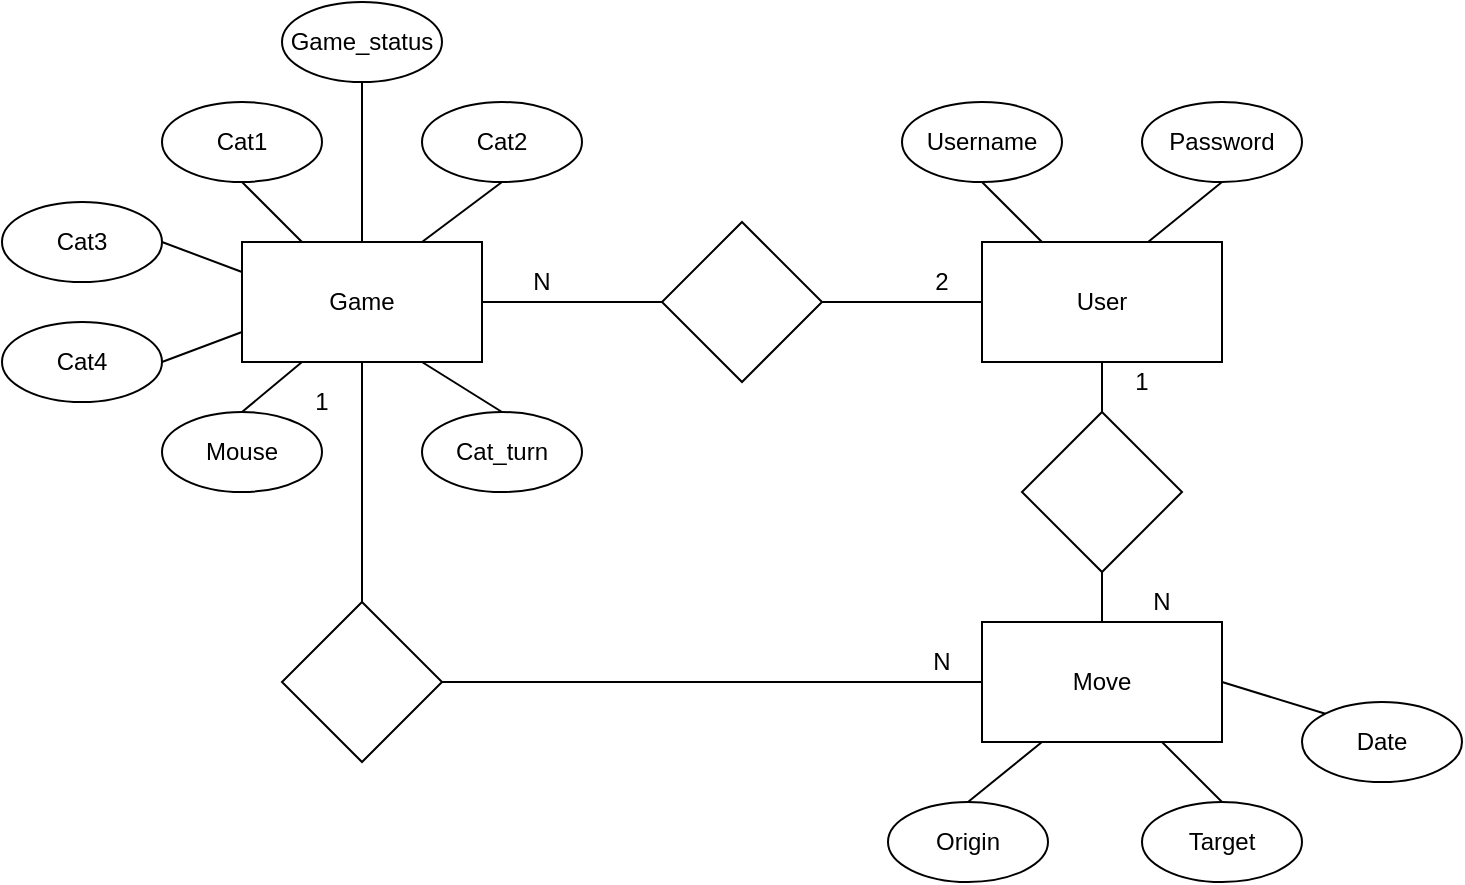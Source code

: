 <mxfile version="12.2.3" type="device" pages="1"><diagram id="jStzK9J3fY6o8ecHE3zD" name="Page-1"><mxGraphModel dx="1341" dy="762" grid="1" gridSize="10" guides="1" tooltips="1" connect="1" arrows="1" fold="1" page="1" pageScale="1" pageWidth="827" pageHeight="1169" math="0" shadow="0"><root><mxCell id="0"/><mxCell id="1" parent="0"/><mxCell id="R8jn8Hd8H4uwDVabV7J4-21" style="edgeStyle=none;rounded=0;orthogonalLoop=1;jettySize=auto;html=1;exitX=0;exitY=0.5;exitDx=0;exitDy=0;entryX=1;entryY=0.5;entryDx=0;entryDy=0;startArrow=none;startFill=0;endArrow=none;endFill=0;" edge="1" parent="1" source="R8jn8Hd8H4uwDVabV7J4-5" target="R8jn8Hd8H4uwDVabV7J4-6"><mxGeometry relative="1" as="geometry"/></mxCell><mxCell id="R8jn8Hd8H4uwDVabV7J4-5" value="" style="rhombus;whiteSpace=wrap;html=1;" vertex="1" parent="1"><mxGeometry x="390" y="200" width="80" height="80" as="geometry"/></mxCell><mxCell id="R8jn8Hd8H4uwDVabV7J4-22" style="edgeStyle=none;rounded=0;orthogonalLoop=1;jettySize=auto;html=1;entryX=0.5;entryY=0;entryDx=0;entryDy=0;startArrow=none;startFill=0;endArrow=none;endFill=0;" edge="1" parent="1" source="R8jn8Hd8H4uwDVabV7J4-6" target="R8jn8Hd8H4uwDVabV7J4-9"><mxGeometry relative="1" as="geometry"/></mxCell><mxCell id="R8jn8Hd8H4uwDVabV7J4-6" value="Game" style="rounded=0;whiteSpace=wrap;html=1;" vertex="1" parent="1"><mxGeometry x="180" y="210" width="120" height="60" as="geometry"/></mxCell><mxCell id="R8jn8Hd8H4uwDVabV7J4-20" style="edgeStyle=none;rounded=0;orthogonalLoop=1;jettySize=auto;html=1;exitX=0;exitY=0.5;exitDx=0;exitDy=0;startArrow=none;startFill=0;endArrow=none;endFill=0;" edge="1" parent="1" source="R8jn8Hd8H4uwDVabV7J4-7" target="R8jn8Hd8H4uwDVabV7J4-5"><mxGeometry relative="1" as="geometry"/></mxCell><mxCell id="R8jn8Hd8H4uwDVabV7J4-7" value="User" style="rounded=0;whiteSpace=wrap;html=1;" vertex="1" parent="1"><mxGeometry x="550" y="210" width="120" height="60" as="geometry"/></mxCell><mxCell id="R8jn8Hd8H4uwDVabV7J4-23" style="edgeStyle=none;rounded=0;orthogonalLoop=1;jettySize=auto;html=1;exitX=0;exitY=0.5;exitDx=0;exitDy=0;startArrow=none;startFill=0;endArrow=none;endFill=0;" edge="1" parent="1" source="R8jn8Hd8H4uwDVabV7J4-8" target="R8jn8Hd8H4uwDVabV7J4-9"><mxGeometry relative="1" as="geometry"/></mxCell><mxCell id="R8jn8Hd8H4uwDVabV7J4-8" value="Move" style="rounded=0;whiteSpace=wrap;html=1;" vertex="1" parent="1"><mxGeometry x="550" y="400" width="120" height="60" as="geometry"/></mxCell><mxCell id="R8jn8Hd8H4uwDVabV7J4-9" value="" style="rhombus;whiteSpace=wrap;html=1;" vertex="1" parent="1"><mxGeometry x="200" y="390" width="80" height="80" as="geometry"/></mxCell><mxCell id="R8jn8Hd8H4uwDVabV7J4-17" style="edgeStyle=none;rounded=0;orthogonalLoop=1;jettySize=auto;html=1;exitX=0.5;exitY=0;exitDx=0;exitDy=0;entryX=0.5;entryY=1;entryDx=0;entryDy=0;endArrow=none;endFill=0;startArrow=none;startFill=0;" edge="1" parent="1" source="R8jn8Hd8H4uwDVabV7J4-10" target="R8jn8Hd8H4uwDVabV7J4-7"><mxGeometry relative="1" as="geometry"/></mxCell><mxCell id="R8jn8Hd8H4uwDVabV7J4-19" style="edgeStyle=none;rounded=0;orthogonalLoop=1;jettySize=auto;html=1;exitX=0.5;exitY=1;exitDx=0;exitDy=0;entryX=0.5;entryY=0;entryDx=0;entryDy=0;endArrow=none;endFill=0;" edge="1" parent="1" source="R8jn8Hd8H4uwDVabV7J4-10" target="R8jn8Hd8H4uwDVabV7J4-8"><mxGeometry relative="1" as="geometry"/></mxCell><mxCell id="R8jn8Hd8H4uwDVabV7J4-10" value="" style="rhombus;whiteSpace=wrap;html=1;" vertex="1" parent="1"><mxGeometry x="570" y="295" width="80" height="80" as="geometry"/></mxCell><mxCell id="R8jn8Hd8H4uwDVabV7J4-14" style="rounded=0;orthogonalLoop=1;jettySize=auto;html=1;exitX=0.5;exitY=1;exitDx=0;exitDy=0;entryX=0.25;entryY=0;entryDx=0;entryDy=0;endArrow=none;endFill=0;" edge="1" parent="1" source="R8jn8Hd8H4uwDVabV7J4-11" target="R8jn8Hd8H4uwDVabV7J4-7"><mxGeometry relative="1" as="geometry"/></mxCell><mxCell id="R8jn8Hd8H4uwDVabV7J4-11" value="Username" style="ellipse;whiteSpace=wrap;html=1;" vertex="1" parent="1"><mxGeometry x="510" y="140" width="80" height="40" as="geometry"/></mxCell><mxCell id="R8jn8Hd8H4uwDVabV7J4-16" style="edgeStyle=none;rounded=0;orthogonalLoop=1;jettySize=auto;html=1;exitX=0.5;exitY=1;exitDx=0;exitDy=0;entryX=0.692;entryY=0;entryDx=0;entryDy=0;entryPerimeter=0;endArrow=none;endFill=0;" edge="1" parent="1" source="R8jn8Hd8H4uwDVabV7J4-13" target="R8jn8Hd8H4uwDVabV7J4-7"><mxGeometry relative="1" as="geometry"/></mxCell><mxCell id="R8jn8Hd8H4uwDVabV7J4-13" value="Password" style="ellipse;whiteSpace=wrap;html=1;" vertex="1" parent="1"><mxGeometry x="630" y="140" width="80" height="40" as="geometry"/></mxCell><mxCell id="R8jn8Hd8H4uwDVabV7J4-50" style="edgeStyle=none;rounded=0;orthogonalLoop=1;jettySize=auto;html=1;exitX=0.5;exitY=0;exitDx=0;exitDy=0;entryX=0.25;entryY=1;entryDx=0;entryDy=0;startArrow=none;startFill=0;endArrow=none;endFill=0;" edge="1" parent="1" source="R8jn8Hd8H4uwDVabV7J4-26" target="R8jn8Hd8H4uwDVabV7J4-8"><mxGeometry relative="1" as="geometry"/></mxCell><mxCell id="R8jn8Hd8H4uwDVabV7J4-26" value="Origin" style="ellipse;whiteSpace=wrap;html=1;" vertex="1" parent="1"><mxGeometry x="503" y="490" width="80" height="40" as="geometry"/></mxCell><mxCell id="R8jn8Hd8H4uwDVabV7J4-49" style="edgeStyle=none;rounded=0;orthogonalLoop=1;jettySize=auto;html=1;exitX=0.5;exitY=0;exitDx=0;exitDy=0;entryX=0.75;entryY=1;entryDx=0;entryDy=0;startArrow=none;startFill=0;endArrow=none;endFill=0;" edge="1" parent="1" source="R8jn8Hd8H4uwDVabV7J4-27" target="R8jn8Hd8H4uwDVabV7J4-8"><mxGeometry relative="1" as="geometry"/></mxCell><mxCell id="R8jn8Hd8H4uwDVabV7J4-27" value="Target" style="ellipse;whiteSpace=wrap;html=1;" vertex="1" parent="1"><mxGeometry x="630" y="490" width="80" height="40" as="geometry"/></mxCell><mxCell id="R8jn8Hd8H4uwDVabV7J4-48" style="edgeStyle=none;rounded=0;orthogonalLoop=1;jettySize=auto;html=1;exitX=0;exitY=0;exitDx=0;exitDy=0;entryX=1;entryY=0.5;entryDx=0;entryDy=0;startArrow=none;startFill=0;endArrow=none;endFill=0;" edge="1" parent="1" source="R8jn8Hd8H4uwDVabV7J4-28" target="R8jn8Hd8H4uwDVabV7J4-8"><mxGeometry relative="1" as="geometry"/></mxCell><mxCell id="R8jn8Hd8H4uwDVabV7J4-28" value="Date" style="ellipse;whiteSpace=wrap;html=1;" vertex="1" parent="1"><mxGeometry x="710" y="440" width="80" height="40" as="geometry"/></mxCell><mxCell id="R8jn8Hd8H4uwDVabV7J4-41" style="edgeStyle=none;rounded=0;orthogonalLoop=1;jettySize=auto;html=1;exitX=0.5;exitY=1;exitDx=0;exitDy=0;entryX=0.25;entryY=0;entryDx=0;entryDy=0;startArrow=none;startFill=0;endArrow=none;endFill=0;" edge="1" parent="1" source="R8jn8Hd8H4uwDVabV7J4-30" target="R8jn8Hd8H4uwDVabV7J4-6"><mxGeometry relative="1" as="geometry"/></mxCell><mxCell id="R8jn8Hd8H4uwDVabV7J4-30" value="Cat1" style="ellipse;whiteSpace=wrap;html=1;" vertex="1" parent="1"><mxGeometry x="140" y="140" width="80" height="40" as="geometry"/></mxCell><mxCell id="R8jn8Hd8H4uwDVabV7J4-40" style="edgeStyle=none;rounded=0;orthogonalLoop=1;jettySize=auto;html=1;exitX=0.5;exitY=1;exitDx=0;exitDy=0;entryX=0.75;entryY=0;entryDx=0;entryDy=0;startArrow=none;startFill=0;endArrow=none;endFill=0;" edge="1" parent="1" source="R8jn8Hd8H4uwDVabV7J4-31" target="R8jn8Hd8H4uwDVabV7J4-6"><mxGeometry relative="1" as="geometry"/></mxCell><mxCell id="R8jn8Hd8H4uwDVabV7J4-31" value="Cat2" style="ellipse;whiteSpace=wrap;html=1;" vertex="1" parent="1"><mxGeometry x="270" y="140" width="80" height="40" as="geometry"/></mxCell><mxCell id="R8jn8Hd8H4uwDVabV7J4-42" style="edgeStyle=none;rounded=0;orthogonalLoop=1;jettySize=auto;html=1;exitX=1;exitY=0.5;exitDx=0;exitDy=0;entryX=0;entryY=0.25;entryDx=0;entryDy=0;startArrow=none;startFill=0;endArrow=none;endFill=0;" edge="1" parent="1" source="R8jn8Hd8H4uwDVabV7J4-32" target="R8jn8Hd8H4uwDVabV7J4-6"><mxGeometry relative="1" as="geometry"/></mxCell><mxCell id="R8jn8Hd8H4uwDVabV7J4-32" value="Cat3" style="ellipse;whiteSpace=wrap;html=1;" vertex="1" parent="1"><mxGeometry x="60" y="190" width="80" height="40" as="geometry"/></mxCell><mxCell id="R8jn8Hd8H4uwDVabV7J4-43" style="edgeStyle=none;rounded=0;orthogonalLoop=1;jettySize=auto;html=1;exitX=1;exitY=0.5;exitDx=0;exitDy=0;entryX=0;entryY=0.75;entryDx=0;entryDy=0;startArrow=none;startFill=0;endArrow=none;endFill=0;" edge="1" parent="1" source="R8jn8Hd8H4uwDVabV7J4-33" target="R8jn8Hd8H4uwDVabV7J4-6"><mxGeometry relative="1" as="geometry"/></mxCell><mxCell id="R8jn8Hd8H4uwDVabV7J4-33" value="Cat4" style="ellipse;whiteSpace=wrap;html=1;" vertex="1" parent="1"><mxGeometry x="60" y="250" width="80" height="40" as="geometry"/></mxCell><mxCell id="R8jn8Hd8H4uwDVabV7J4-44" style="edgeStyle=none;rounded=0;orthogonalLoop=1;jettySize=auto;html=1;exitX=0.5;exitY=0;exitDx=0;exitDy=0;entryX=0.25;entryY=1;entryDx=0;entryDy=0;startArrow=none;startFill=0;endArrow=none;endFill=0;" edge="1" parent="1" source="R8jn8Hd8H4uwDVabV7J4-34" target="R8jn8Hd8H4uwDVabV7J4-6"><mxGeometry relative="1" as="geometry"/></mxCell><mxCell id="R8jn8Hd8H4uwDVabV7J4-34" value="Mouse" style="ellipse;whiteSpace=wrap;html=1;" vertex="1" parent="1"><mxGeometry x="140" y="295" width="80" height="40" as="geometry"/></mxCell><mxCell id="R8jn8Hd8H4uwDVabV7J4-45" style="edgeStyle=none;rounded=0;orthogonalLoop=1;jettySize=auto;html=1;exitX=0.5;exitY=0;exitDx=0;exitDy=0;entryX=0.75;entryY=1;entryDx=0;entryDy=0;startArrow=none;startFill=0;endArrow=none;endFill=0;" edge="1" parent="1" source="R8jn8Hd8H4uwDVabV7J4-35" target="R8jn8Hd8H4uwDVabV7J4-6"><mxGeometry relative="1" as="geometry"/></mxCell><mxCell id="R8jn8Hd8H4uwDVabV7J4-35" value="Cat_turn" style="ellipse;whiteSpace=wrap;html=1;" vertex="1" parent="1"><mxGeometry x="270" y="295" width="80" height="40" as="geometry"/></mxCell><mxCell id="R8jn8Hd8H4uwDVabV7J4-37" style="edgeStyle=none;rounded=0;orthogonalLoop=1;jettySize=auto;html=1;exitX=0.5;exitY=1;exitDx=0;exitDy=0;entryX=0.5;entryY=0;entryDx=0;entryDy=0;startArrow=none;startFill=0;endArrow=none;endFill=0;" edge="1" parent="1" source="R8jn8Hd8H4uwDVabV7J4-36" target="R8jn8Hd8H4uwDVabV7J4-6"><mxGeometry relative="1" as="geometry"/></mxCell><mxCell id="R8jn8Hd8H4uwDVabV7J4-36" value="Game_status" style="ellipse;whiteSpace=wrap;html=1;" vertex="1" parent="1"><mxGeometry x="200" y="90" width="80" height="40" as="geometry"/></mxCell><mxCell id="R8jn8Hd8H4uwDVabV7J4-51" value="1" style="text;html=1;strokeColor=none;fillColor=none;align=center;verticalAlign=middle;whiteSpace=wrap;rounded=0;" vertex="1" parent="1"><mxGeometry x="200" y="280" width="40" height="20" as="geometry"/></mxCell><mxCell id="R8jn8Hd8H4uwDVabV7J4-52" value="N" style="text;html=1;strokeColor=none;fillColor=none;align=center;verticalAlign=middle;whiteSpace=wrap;rounded=0;" vertex="1" parent="1"><mxGeometry x="510" y="410" width="40" height="20" as="geometry"/></mxCell><mxCell id="R8jn8Hd8H4uwDVabV7J4-53" value="N" style="text;html=1;strokeColor=none;fillColor=none;align=center;verticalAlign=middle;whiteSpace=wrap;rounded=0;" vertex="1" parent="1"><mxGeometry x="620" y="380" width="40" height="20" as="geometry"/></mxCell><mxCell id="R8jn8Hd8H4uwDVabV7J4-54" value="1" style="text;html=1;strokeColor=none;fillColor=none;align=center;verticalAlign=middle;whiteSpace=wrap;rounded=0;" vertex="1" parent="1"><mxGeometry x="610" y="270" width="40" height="20" as="geometry"/></mxCell><mxCell id="R8jn8Hd8H4uwDVabV7J4-55" value="2" style="text;html=1;strokeColor=none;fillColor=none;align=center;verticalAlign=middle;whiteSpace=wrap;rounded=0;" vertex="1" parent="1"><mxGeometry x="510" y="220" width="40" height="20" as="geometry"/></mxCell><mxCell id="R8jn8Hd8H4uwDVabV7J4-56" value="N" style="text;html=1;strokeColor=none;fillColor=none;align=center;verticalAlign=middle;whiteSpace=wrap;rounded=0;" vertex="1" parent="1"><mxGeometry x="310" y="220" width="40" height="20" as="geometry"/></mxCell></root></mxGraphModel></diagram></mxfile>